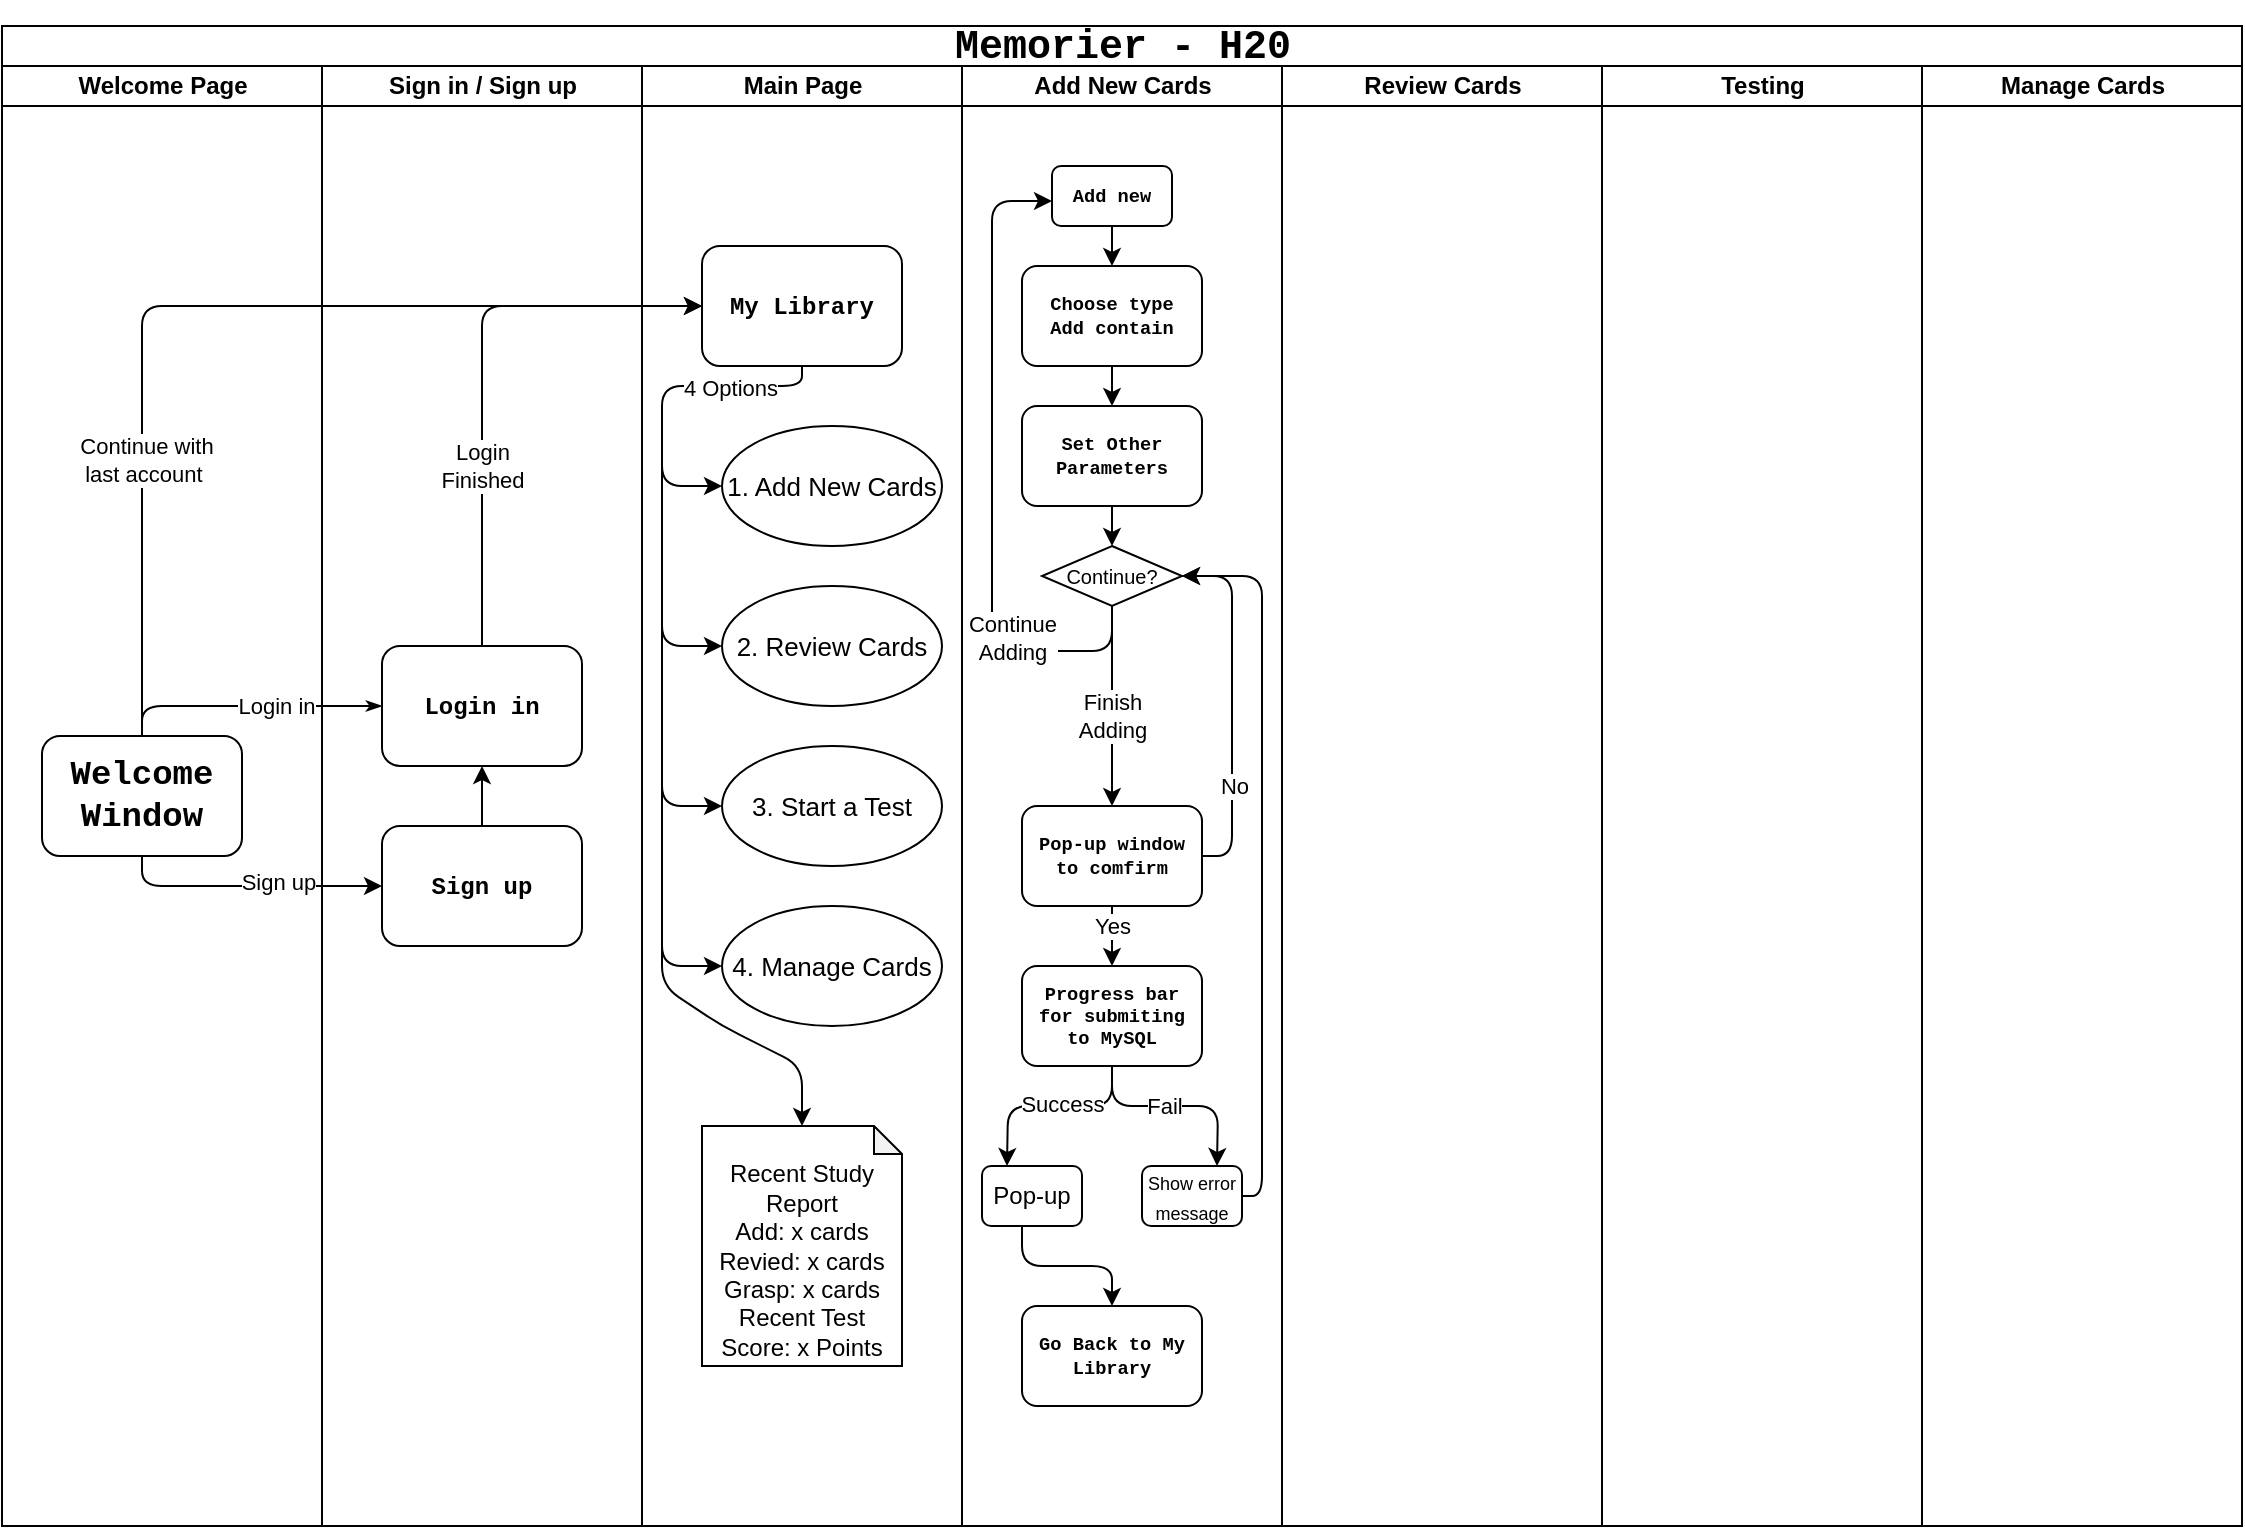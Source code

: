 <mxfile version="13.9.7" type="device"><diagram name="Page-1" id="74e2e168-ea6b-b213-b513-2b3c1d86103e"><mxGraphModel dx="1422" dy="833" grid="1" gridSize="10" guides="1" tooltips="1" connect="1" arrows="1" fold="1" page="1" pageScale="1" pageWidth="1100" pageHeight="850" background="#ffffff" math="0" shadow="0"><root><mxCell id="0"/><mxCell id="1" parent="0"/><mxCell id="77e6c97f196da883-1" value="&lt;h1&gt;&lt;font face=&quot;Courier New&quot; style=&quot;font-size: 20px&quot;&gt;Memorier - H20&lt;/font&gt;&lt;/h1&gt;" style="swimlane;html=1;childLayout=stackLayout;startSize=20;rounded=0;shadow=0;labelBackgroundColor=none;strokeWidth=1;fontFamily=Verdana;fontSize=8;align=center;" parent="1" vertex="1"><mxGeometry x="70" y="40" width="1120" height="750" as="geometry"/></mxCell><mxCell id="77e6c97f196da883-2" value="Welcome Page" style="swimlane;html=1;startSize=20;" parent="77e6c97f196da883-1" vertex="1"><mxGeometry y="20" width="160" height="730" as="geometry"/></mxCell><mxCell id="77e6c97f196da883-8" value="&lt;h2&gt;&lt;font face=&quot;Courier New&quot;&gt;&lt;font style=&quot;font-size: 17px&quot;&gt;Welcome&lt;br&gt;&lt;/font&gt;&lt;font style=&quot;font-size: 17px&quot;&gt;Window&lt;/font&gt;&lt;/font&gt;&lt;/h2&gt;" style="rounded=1;whiteSpace=wrap;html=1;shadow=0;labelBackgroundColor=none;strokeWidth=1;fontFamily=Verdana;fontSize=8;align=center;" parent="77e6c97f196da883-2" vertex="1"><mxGeometry x="20" y="335" width="100" height="60" as="geometry"/></mxCell><mxCell id="77e6c97f196da883-26" style="edgeStyle=orthogonalEdgeStyle;rounded=1;html=1;labelBackgroundColor=none;startArrow=none;startFill=0;startSize=5;endArrow=classicThin;endFill=1;endSize=5;jettySize=auto;orthogonalLoop=1;strokeWidth=1;fontFamily=Verdana;fontSize=8" parent="77e6c97f196da883-1" target="77e6c97f196da883-11" edge="1"><mxGeometry relative="1" as="geometry"><mxPoint x="70" y="355" as="sourcePoint"/><Array as="points"><mxPoint x="150" y="340"/><mxPoint x="150" y="340"/></Array></mxGeometry></mxCell><mxCell id="CMClPXKf_1JTkdSBPegr-10" value="Login in" style="edgeLabel;html=1;align=center;verticalAlign=middle;resizable=0;points=[];" parent="77e6c97f196da883-26" vertex="1" connectable="0"><mxGeometry x="0.215" relative="1" as="geometry"><mxPoint as="offset"/></mxGeometry></mxCell><mxCell id="CMClPXKf_1JTkdSBPegr-5" value="" style="endArrow=classic;html=1;exitX=0.5;exitY=1;exitDx=0;exitDy=0;entryX=0;entryY=0.5;entryDx=0;entryDy=0;" parent="77e6c97f196da883-1" target="CMClPXKf_1JTkdSBPegr-1" edge="1"><mxGeometry width="50" height="50" relative="1" as="geometry"><mxPoint x="70" y="415" as="sourcePoint"/><mxPoint x="500" y="535" as="targetPoint"/><Array as="points"><mxPoint x="70" y="430"/></Array></mxGeometry></mxCell><mxCell id="CMClPXKf_1JTkdSBPegr-9" value="Sign up" style="edgeLabel;html=1;align=center;verticalAlign=middle;resizable=0;points=[];" parent="CMClPXKf_1JTkdSBPegr-5" vertex="1" connectable="0"><mxGeometry x="0.222" y="2" relative="1" as="geometry"><mxPoint as="offset"/></mxGeometry></mxCell><mxCell id="77e6c97f196da883-3" value="Sign in / Sign up" style="swimlane;html=1;startSize=20;" parent="77e6c97f196da883-1" vertex="1"><mxGeometry x="160" y="20" width="160" height="730" as="geometry"/></mxCell><mxCell id="77e6c97f196da883-11" value="&lt;h2&gt;&lt;font face=&quot;Courier New&quot;&gt;Login in&lt;/font&gt;&lt;/h2&gt;" style="rounded=1;whiteSpace=wrap;html=1;shadow=0;labelBackgroundColor=none;strokeWidth=1;fontFamily=Verdana;fontSize=8;align=center;" parent="77e6c97f196da883-3" vertex="1"><mxGeometry x="30" y="290" width="100" height="60" as="geometry"/></mxCell><mxCell id="CMClPXKf_1JTkdSBPegr-1" value="&lt;h2&gt;&lt;font face=&quot;Courier New&quot;&gt;Sign up&lt;/font&gt;&lt;/h2&gt;" style="rounded=1;whiteSpace=wrap;html=1;shadow=0;labelBackgroundColor=none;strokeWidth=1;fontFamily=Verdana;fontSize=8;align=center;" parent="77e6c97f196da883-3" vertex="1"><mxGeometry x="30" y="380" width="100" height="60" as="geometry"/></mxCell><mxCell id="CMClPXKf_1JTkdSBPegr-6" value="" style="endArrow=classic;html=1;exitX=0.5;exitY=0;exitDx=0;exitDy=0;entryX=0.5;entryY=1;entryDx=0;entryDy=0;" parent="77e6c97f196da883-3" source="CMClPXKf_1JTkdSBPegr-1" target="77e6c97f196da883-11" edge="1"><mxGeometry width="50" height="50" relative="1" as="geometry"><mxPoint x="-150" y="299.289" as="sourcePoint"/><mxPoint x="310" y="369.289" as="targetPoint"/></mxGeometry></mxCell><mxCell id="77e6c97f196da883-4" value="Main Page" style="swimlane;html=1;startSize=20;" parent="77e6c97f196da883-1" vertex="1"><mxGeometry x="320" y="20" width="160" height="730" as="geometry"/></mxCell><mxCell id="CMClPXKf_1JTkdSBPegr-7" value="&lt;h2&gt;&lt;font face=&quot;Courier New&quot;&gt;My Library&lt;/font&gt;&lt;/h2&gt;" style="rounded=1;whiteSpace=wrap;html=1;shadow=0;labelBackgroundColor=none;strokeWidth=1;fontFamily=Verdana;fontSize=8;align=center;" parent="77e6c97f196da883-4" vertex="1"><mxGeometry x="30" y="90" width="100" height="60" as="geometry"/></mxCell><mxCell id="CMClPXKf_1JTkdSBPegr-18" value="&lt;h3&gt;&lt;font style=&quot;font-size: 13px ; font-weight: normal&quot;&gt;1. Add New Cards&lt;/font&gt;&lt;/h3&gt;" style="ellipse;whiteSpace=wrap;html=1;" parent="77e6c97f196da883-4" vertex="1"><mxGeometry x="40" y="180" width="110" height="60" as="geometry"/></mxCell><mxCell id="CMClPXKf_1JTkdSBPegr-21" value="&lt;h3&gt;&lt;font style=&quot;font-size: 13px ; font-weight: normal&quot;&gt;2. Review Cards&lt;/font&gt;&lt;/h3&gt;" style="ellipse;whiteSpace=wrap;html=1;" parent="77e6c97f196da883-4" vertex="1"><mxGeometry x="40" y="260" width="110" height="60" as="geometry"/></mxCell><mxCell id="CMClPXKf_1JTkdSBPegr-22" value="&lt;h3&gt;&lt;font style=&quot;font-size: 13px ; font-weight: normal&quot;&gt;3. Start a Test&lt;/font&gt;&lt;/h3&gt;" style="ellipse;whiteSpace=wrap;html=1;" parent="77e6c97f196da883-4" vertex="1"><mxGeometry x="40" y="340" width="110" height="60" as="geometry"/></mxCell><mxCell id="CMClPXKf_1JTkdSBPegr-23" value="&lt;h3&gt;&lt;font style=&quot;font-size: 13px ; font-weight: normal&quot;&gt;4. Manage Cards&lt;/font&gt;&lt;/h3&gt;" style="ellipse;whiteSpace=wrap;html=1;" parent="77e6c97f196da883-4" vertex="1"><mxGeometry x="40" y="420" width="110" height="60" as="geometry"/></mxCell><mxCell id="CMClPXKf_1JTkdSBPegr-24" value="&lt;br&gt;Recent Study Report&lt;br&gt;Add: x cards&lt;br&gt;Revied: x cards&lt;br&gt;Grasp: x cards&lt;br&gt;Recent Test Score: x Points" style="shape=note;whiteSpace=wrap;html=1;backgroundOutline=1;darkOpacity=0.05;size=14;" parent="77e6c97f196da883-4" vertex="1"><mxGeometry x="30" y="530" width="100" height="120" as="geometry"/></mxCell><mxCell id="CMClPXKf_1JTkdSBPegr-33" value="" style="endArrow=classic;html=1;exitX=0.5;exitY=1;exitDx=0;exitDy=0;entryX=0;entryY=0.5;entryDx=0;entryDy=0;" parent="77e6c97f196da883-4" source="CMClPXKf_1JTkdSBPegr-7" target="CMClPXKf_1JTkdSBPegr-18" edge="1"><mxGeometry width="50" height="50" relative="1" as="geometry"><mxPoint x="130" y="440" as="sourcePoint"/><mxPoint x="180" y="390" as="targetPoint"/><Array as="points"><mxPoint x="80" y="160"/><mxPoint x="10" y="160"/><mxPoint x="10" y="210"/></Array></mxGeometry></mxCell><mxCell id="CMClPXKf_1JTkdSBPegr-34" value="4 Options" style="edgeLabel;html=1;align=center;verticalAlign=middle;resizable=0;points=[];" parent="CMClPXKf_1JTkdSBPegr-33" vertex="1" connectable="0"><mxGeometry x="-0.425" y="1" relative="1" as="geometry"><mxPoint as="offset"/></mxGeometry></mxCell><mxCell id="77e6c97f196da883-5" value="Add New Cards" style="swimlane;html=1;startSize=20;" parent="77e6c97f196da883-1" vertex="1"><mxGeometry x="480" y="20" width="160" height="730" as="geometry"/></mxCell><mxCell id="CMClPXKf_1JTkdSBPegr-39" style="edgeStyle=elbowEdgeStyle;rounded=0;orthogonalLoop=1;jettySize=auto;html=1;entryX=0.5;entryY=0;entryDx=0;entryDy=0;" parent="77e6c97f196da883-5" source="77e6c97f196da883-18" target="77e6c97f196da883-21" edge="1"><mxGeometry relative="1" as="geometry"><mxPoint x="75" y="130" as="targetPoint"/></mxGeometry></mxCell><mxCell id="77e6c97f196da883-18" value="&lt;h3&gt;&lt;font face=&quot;Courier New&quot;&gt;Add new&lt;/font&gt;&lt;/h3&gt;" style="rounded=1;whiteSpace=wrap;html=1;shadow=0;labelBackgroundColor=none;strokeWidth=1;fontFamily=Verdana;fontSize=8;align=center;" parent="77e6c97f196da883-5" vertex="1"><mxGeometry x="45" y="50" width="60" height="30" as="geometry"/></mxCell><mxCell id="CMClPXKf_1JTkdSBPegr-42" style="edgeStyle=elbowEdgeStyle;rounded=0;orthogonalLoop=1;jettySize=auto;html=1;" parent="77e6c97f196da883-5" source="77e6c97f196da883-21" target="CMClPXKf_1JTkdSBPegr-40" edge="1"><mxGeometry relative="1" as="geometry"/></mxCell><mxCell id="77e6c97f196da883-21" value="&lt;h3&gt;&lt;font face=&quot;Courier New&quot;&gt;Choose type&lt;br&gt;Add contain&lt;/font&gt;&lt;/h3&gt;" style="rounded=1;whiteSpace=wrap;html=1;shadow=0;labelBackgroundColor=none;strokeWidth=1;fontFamily=Verdana;fontSize=8;align=center;" parent="77e6c97f196da883-5" vertex="1"><mxGeometry x="30" y="100" width="90" height="50" as="geometry"/></mxCell><mxCell id="CMClPXKf_1JTkdSBPegr-51" style="edgeStyle=elbowEdgeStyle;rounded=0;orthogonalLoop=1;jettySize=auto;html=1;exitX=0.5;exitY=1;exitDx=0;exitDy=0;entryX=0.5;entryY=0;entryDx=0;entryDy=0;" parent="77e6c97f196da883-5" source="CMClPXKf_1JTkdSBPegr-40" target="CMClPXKf_1JTkdSBPegr-50" edge="1"><mxGeometry relative="1" as="geometry"/></mxCell><mxCell id="CMClPXKf_1JTkdSBPegr-40" value="&lt;h3&gt;&lt;font face=&quot;Courier New&quot;&gt;Set Other Parameters&lt;/font&gt;&lt;/h3&gt;" style="rounded=1;whiteSpace=wrap;html=1;shadow=0;labelBackgroundColor=none;strokeWidth=1;fontFamily=Verdana;fontSize=8;align=center;" parent="77e6c97f196da883-5" vertex="1"><mxGeometry x="30" y="170" width="90" height="50" as="geometry"/></mxCell><mxCell id="CMClPXKf_1JTkdSBPegr-43" value="" style="endArrow=classic;html=1;entryX=0;entryY=0.5;entryDx=0;entryDy=0;" parent="77e6c97f196da883-5" edge="1"><mxGeometry width="50" height="50" relative="1" as="geometry"><mxPoint x="75" y="270" as="sourcePoint"/><mxPoint x="45" y="67.5" as="targetPoint"/><Array as="points"><mxPoint x="75" y="292.5"/><mxPoint x="15" y="292.5"/><mxPoint x="15" y="67.5"/></Array></mxGeometry></mxCell><mxCell id="CMClPXKf_1JTkdSBPegr-44" value="Continue&lt;br&gt;Adding" style="edgeLabel;html=1;align=center;verticalAlign=middle;resizable=0;points=[];" parent="CMClPXKf_1JTkdSBPegr-43" vertex="1" connectable="0"><mxGeometry x="-0.229" relative="1" as="geometry"><mxPoint x="10" y="40.5" as="offset"/></mxGeometry></mxCell><mxCell id="CMClPXKf_1JTkdSBPegr-47" value="&lt;h3&gt;&lt;font face=&quot;Courier New&quot;&gt;Pop-up window to comfirm&lt;/font&gt;&lt;/h3&gt;" style="rounded=1;whiteSpace=wrap;html=1;shadow=0;labelBackgroundColor=none;strokeWidth=1;fontFamily=Verdana;fontSize=8;align=center;" parent="77e6c97f196da883-5" vertex="1"><mxGeometry x="30" y="370" width="90" height="50" as="geometry"/></mxCell><mxCell id="CMClPXKf_1JTkdSBPegr-49" value="&lt;h3&gt;&lt;font face=&quot;Courier New&quot;&gt;Progress bar for submiting to MySQL&lt;/font&gt;&lt;br&gt;&lt;/h3&gt;" style="rounded=1;whiteSpace=wrap;html=1;shadow=0;labelBackgroundColor=none;strokeWidth=1;fontFamily=Verdana;fontSize=8;align=center;" parent="77e6c97f196da883-5" vertex="1"><mxGeometry x="30" y="450" width="90" height="50" as="geometry"/></mxCell><mxCell id="CMClPXKf_1JTkdSBPegr-50" value="&lt;font style=&quot;font-size: 10px&quot;&gt;Continue?&lt;/font&gt;" style="rhombus;whiteSpace=wrap;html=1;" parent="77e6c97f196da883-5" vertex="1"><mxGeometry x="40" y="240" width="70" height="30" as="geometry"/></mxCell><mxCell id="CMClPXKf_1JTkdSBPegr-53" value="" style="endArrow=classic;html=1;exitX=1;exitY=0.5;exitDx=0;exitDy=0;entryX=1;entryY=0.5;entryDx=0;entryDy=0;" parent="77e6c97f196da883-5" source="CMClPXKf_1JTkdSBPegr-47" target="CMClPXKf_1JTkdSBPegr-50" edge="1"><mxGeometry width="50" height="50" relative="1" as="geometry"><mxPoint x="-35" y="490" as="sourcePoint"/><mxPoint x="15" y="440" as="targetPoint"/><Array as="points"><mxPoint x="135" y="395"/><mxPoint x="135" y="255"/></Array></mxGeometry></mxCell><mxCell id="CMClPXKf_1JTkdSBPegr-54" value="No" style="edgeLabel;html=1;align=center;verticalAlign=middle;resizable=0;points=[];" parent="CMClPXKf_1JTkdSBPegr-53" vertex="1" connectable="0"><mxGeometry x="0.078" y="-1" relative="1" as="geometry"><mxPoint y="47" as="offset"/></mxGeometry></mxCell><mxCell id="CMClPXKf_1JTkdSBPegr-56" style="edgeStyle=elbowEdgeStyle;rounded=0;orthogonalLoop=1;jettySize=auto;html=1;exitX=0.5;exitY=0;exitDx=0;exitDy=0;" parent="77e6c97f196da883-5" source="CMClPXKf_1JTkdSBPegr-49" target="CMClPXKf_1JTkdSBPegr-49" edge="1"><mxGeometry relative="1" as="geometry"/></mxCell><mxCell id="CMClPXKf_1JTkdSBPegr-48" value="" style="endArrow=classic;html=1;exitX=0.5;exitY=1;exitDx=0;exitDy=0;" parent="77e6c97f196da883-5" source="CMClPXKf_1JTkdSBPegr-47" edge="1"><mxGeometry width="50" height="50" relative="1" as="geometry"><mxPoint x="-35" y="270" as="sourcePoint"/><mxPoint x="75" y="450" as="targetPoint"/></mxGeometry></mxCell><mxCell id="CMClPXKf_1JTkdSBPegr-57" value="Yes&lt;br&gt;" style="edgeLabel;html=1;align=center;verticalAlign=middle;resizable=0;points=[];" parent="CMClPXKf_1JTkdSBPegr-48" vertex="1" connectable="0"><mxGeometry x="-0.325" y="2" relative="1" as="geometry"><mxPoint x="-2" as="offset"/></mxGeometry></mxCell><mxCell id="CMClPXKf_1JTkdSBPegr-60" value="Pop-up" style="rounded=1;whiteSpace=wrap;html=1;" parent="77e6c97f196da883-5" vertex="1"><mxGeometry x="10" y="550" width="50" height="30" as="geometry"/></mxCell><mxCell id="CMClPXKf_1JTkdSBPegr-63" value="&lt;font style=&quot;font-size: 9px&quot;&gt;Show error message&lt;/font&gt;" style="rounded=1;whiteSpace=wrap;html=1;" parent="77e6c97f196da883-5" vertex="1"><mxGeometry x="90" y="550" width="50" height="30" as="geometry"/></mxCell><mxCell id="CMClPXKf_1JTkdSBPegr-64" value="" style="endArrow=classic;html=1;exitX=1;exitY=0.5;exitDx=0;exitDy=0;entryX=1;entryY=0.5;entryDx=0;entryDy=0;" parent="77e6c97f196da883-5" source="CMClPXKf_1JTkdSBPegr-63" target="CMClPXKf_1JTkdSBPegr-50" edge="1"><mxGeometry width="50" height="50" relative="1" as="geometry"><mxPoint x="-35" y="480" as="sourcePoint"/><mxPoint x="115" y="250" as="targetPoint"/><Array as="points"><mxPoint x="150" y="565"/><mxPoint x="150" y="255"/></Array></mxGeometry></mxCell><mxCell id="CMClPXKf_1JTkdSBPegr-66" value="&lt;h3&gt;&lt;font face=&quot;Courier New&quot;&gt;Go Back to My Library&lt;/font&gt;&lt;/h3&gt;" style="rounded=1;whiteSpace=wrap;html=1;shadow=0;labelBackgroundColor=none;strokeWidth=1;fontFamily=Verdana;fontSize=8;align=center;" parent="77e6c97f196da883-5" vertex="1"><mxGeometry x="30" y="620" width="90" height="50" as="geometry"/></mxCell><mxCell id="CMClPXKf_1JTkdSBPegr-65" value="" style="endArrow=classic;html=1;exitX=0.5;exitY=1;exitDx=0;exitDy=0;entryX=0.5;entryY=0;entryDx=0;entryDy=0;" parent="77e6c97f196da883-5" target="CMClPXKf_1JTkdSBPegr-66" edge="1"><mxGeometry width="50" height="50" relative="1" as="geometry"><mxPoint x="30" y="580" as="sourcePoint"/><mxPoint x="85" y="620" as="targetPoint"/><Array as="points"><mxPoint x="30" y="600"/><mxPoint x="75" y="600"/></Array></mxGeometry></mxCell><mxCell id="CMClPXKf_1JTkdSBPegr-58" value="" style="endArrow=classic;html=1;exitX=0.5;exitY=1;exitDx=0;exitDy=0;entryX=0.25;entryY=0;entryDx=0;entryDy=0;" parent="77e6c97f196da883-5" source="CMClPXKf_1JTkdSBPegr-49" target="CMClPXKf_1JTkdSBPegr-60" edge="1"><mxGeometry width="50" height="50" relative="1" as="geometry"><mxPoint x="-35" y="480" as="sourcePoint"/><mxPoint x="15" y="550" as="targetPoint"/><Array as="points"><mxPoint x="75" y="520"/><mxPoint x="23" y="520"/></Array></mxGeometry></mxCell><mxCell id="CMClPXKf_1JTkdSBPegr-59" value="Success" style="edgeLabel;html=1;align=center;verticalAlign=middle;resizable=0;points=[];" parent="CMClPXKf_1JTkdSBPegr-58" vertex="1" connectable="0"><mxGeometry x="0.145" y="-1" relative="1" as="geometry"><mxPoint x="13" as="offset"/></mxGeometry></mxCell><mxCell id="CMClPXKf_1JTkdSBPegr-61" value="" style="endArrow=classic;html=1;exitX=0.5;exitY=1;exitDx=0;exitDy=0;entryX=0.75;entryY=0;entryDx=0;entryDy=0;" parent="77e6c97f196da883-5" source="CMClPXKf_1JTkdSBPegr-49" target="CMClPXKf_1JTkdSBPegr-63" edge="1"><mxGeometry width="50" height="50" relative="1" as="geometry"><mxPoint x="-35" y="480" as="sourcePoint"/><mxPoint x="135" y="550" as="targetPoint"/><Array as="points"><mxPoint x="75" y="520"/><mxPoint x="128" y="520"/></Array></mxGeometry></mxCell><mxCell id="CMClPXKf_1JTkdSBPegr-62" value="Fail" style="edgeLabel;html=1;align=center;verticalAlign=middle;resizable=0;points=[];" parent="CMClPXKf_1JTkdSBPegr-61" vertex="1" connectable="0"><mxGeometry x="0.182" relative="1" as="geometry"><mxPoint x="-15" as="offset"/></mxGeometry></mxCell><mxCell id="77e6c97f196da883-6" value="Review Cards" style="swimlane;html=1;startSize=20;" parent="77e6c97f196da883-1" vertex="1"><mxGeometry x="640" y="20" width="160" height="730" as="geometry"/></mxCell><mxCell id="77e6c97f196da883-7" value="Testing" style="swimlane;html=1;startSize=20;" parent="77e6c97f196da883-1" vertex="1"><mxGeometry x="800" y="20" width="160" height="730" as="geometry"/></mxCell><mxCell id="CMClPXKf_1JTkdSBPegr-19" value="Manage Cards" style="swimlane;html=1;startSize=20;" parent="77e6c97f196da883-1" vertex="1"><mxGeometry x="960" y="20" width="160" height="730" as="geometry"/></mxCell><mxCell id="CMClPXKf_1JTkdSBPegr-14" value="" style="endArrow=classic;html=1;exitX=0.5;exitY=0;exitDx=0;exitDy=0;entryX=0;entryY=0.5;entryDx=0;entryDy=0;" parent="77e6c97f196da883-1" source="77e6c97f196da883-11" target="CMClPXKf_1JTkdSBPegr-7" edge="1"><mxGeometry width="50" height="50" relative="1" as="geometry"><mxPoint x="450" y="350" as="sourcePoint"/><mxPoint x="500" y="300" as="targetPoint"/><Array as="points"><mxPoint x="240" y="140"/></Array></mxGeometry></mxCell><mxCell id="CMClPXKf_1JTkdSBPegr-15" value="Login&lt;br&gt;Finished" style="edgeLabel;html=1;align=center;verticalAlign=middle;resizable=0;points=[];" parent="CMClPXKf_1JTkdSBPegr-14" vertex="1" connectable="0"><mxGeometry x="-0.086" y="-2" relative="1" as="geometry"><mxPoint x="-2" y="38" as="offset"/></mxGeometry></mxCell><mxCell id="CMClPXKf_1JTkdSBPegr-35" value="" style="endArrow=classic;html=1;entryX=0;entryY=0.5;entryDx=0;entryDy=0;exitX=0.5;exitY=0;exitDx=0;exitDy=0;" parent="77e6c97f196da883-1" source="77e6c97f196da883-8" target="CMClPXKf_1JTkdSBPegr-7" edge="1"><mxGeometry width="50" height="50" relative="1" as="geometry"><mxPoint x="60" y="290" as="sourcePoint"/><mxPoint x="500" y="360" as="targetPoint"/><Array as="points"><mxPoint x="70" y="140"/></Array></mxGeometry></mxCell><mxCell id="CMClPXKf_1JTkdSBPegr-36" value="Continue with&lt;br&gt;last account&amp;nbsp;" style="edgeLabel;html=1;align=center;verticalAlign=middle;resizable=0;points=[];" parent="CMClPXKf_1JTkdSBPegr-35" vertex="1" connectable="0"><mxGeometry x="-0.442" y="-2" relative="1" as="geometry"><mxPoint as="offset"/></mxGeometry></mxCell><mxCell id="CMClPXKf_1JTkdSBPegr-29" value="" style="endArrow=classic;html=1;entryX=0;entryY=0.5;entryDx=0;entryDy=0;" parent="1" target="CMClPXKf_1JTkdSBPegr-21" edge="1"><mxGeometry width="50" height="50" relative="1" as="geometry"><mxPoint x="400" y="250" as="sourcePoint"/><mxPoint x="570" y="450" as="targetPoint"/><Array as="points"><mxPoint x="400" y="350"/></Array></mxGeometry></mxCell><mxCell id="CMClPXKf_1JTkdSBPegr-30" value="" style="endArrow=classic;html=1;entryX=0;entryY=0.5;entryDx=0;entryDy=0;" parent="1" target="CMClPXKf_1JTkdSBPegr-22" edge="1"><mxGeometry width="50" height="50" relative="1" as="geometry"><mxPoint x="400" y="330" as="sourcePoint"/><mxPoint x="570" y="450" as="targetPoint"/><Array as="points"><mxPoint x="400" y="430"/></Array></mxGeometry></mxCell><mxCell id="CMClPXKf_1JTkdSBPegr-31" value="" style="endArrow=classic;html=1;entryX=0;entryY=0.5;entryDx=0;entryDy=0;" parent="1" target="CMClPXKf_1JTkdSBPegr-23" edge="1"><mxGeometry width="50" height="50" relative="1" as="geometry"><mxPoint x="400" y="410" as="sourcePoint"/><mxPoint x="570" y="450" as="targetPoint"/><Array as="points"><mxPoint x="400" y="510"/></Array></mxGeometry></mxCell><mxCell id="CMClPXKf_1JTkdSBPegr-32" value="" style="endArrow=classic;html=1;entryX=0.5;entryY=0;entryDx=0;entryDy=0;entryPerimeter=0;" parent="1" target="CMClPXKf_1JTkdSBPegr-24" edge="1"><mxGeometry width="50" height="50" relative="1" as="geometry"><mxPoint x="400" y="490" as="sourcePoint"/><mxPoint x="570" y="450" as="targetPoint"/><Array as="points"><mxPoint x="400" y="520"/><mxPoint x="430" y="540"/><mxPoint x="470" y="560"/></Array></mxGeometry></mxCell><mxCell id="CMClPXKf_1JTkdSBPegr-45" value="" style="endArrow=classic;html=1;" parent="1" edge="1"><mxGeometry width="50" height="50" relative="1" as="geometry"><mxPoint x="625" y="330" as="sourcePoint"/><mxPoint x="625" y="430" as="targetPoint"/></mxGeometry></mxCell><mxCell id="CMClPXKf_1JTkdSBPegr-46" value="Finish&lt;br&gt;Adding" style="edgeLabel;html=1;align=center;verticalAlign=middle;resizable=0;points=[];" parent="CMClPXKf_1JTkdSBPegr-45" vertex="1" connectable="0"><mxGeometry x="-0.26" relative="1" as="geometry"><mxPoint y="18" as="offset"/></mxGeometry></mxCell></root></mxGraphModel></diagram></mxfile>